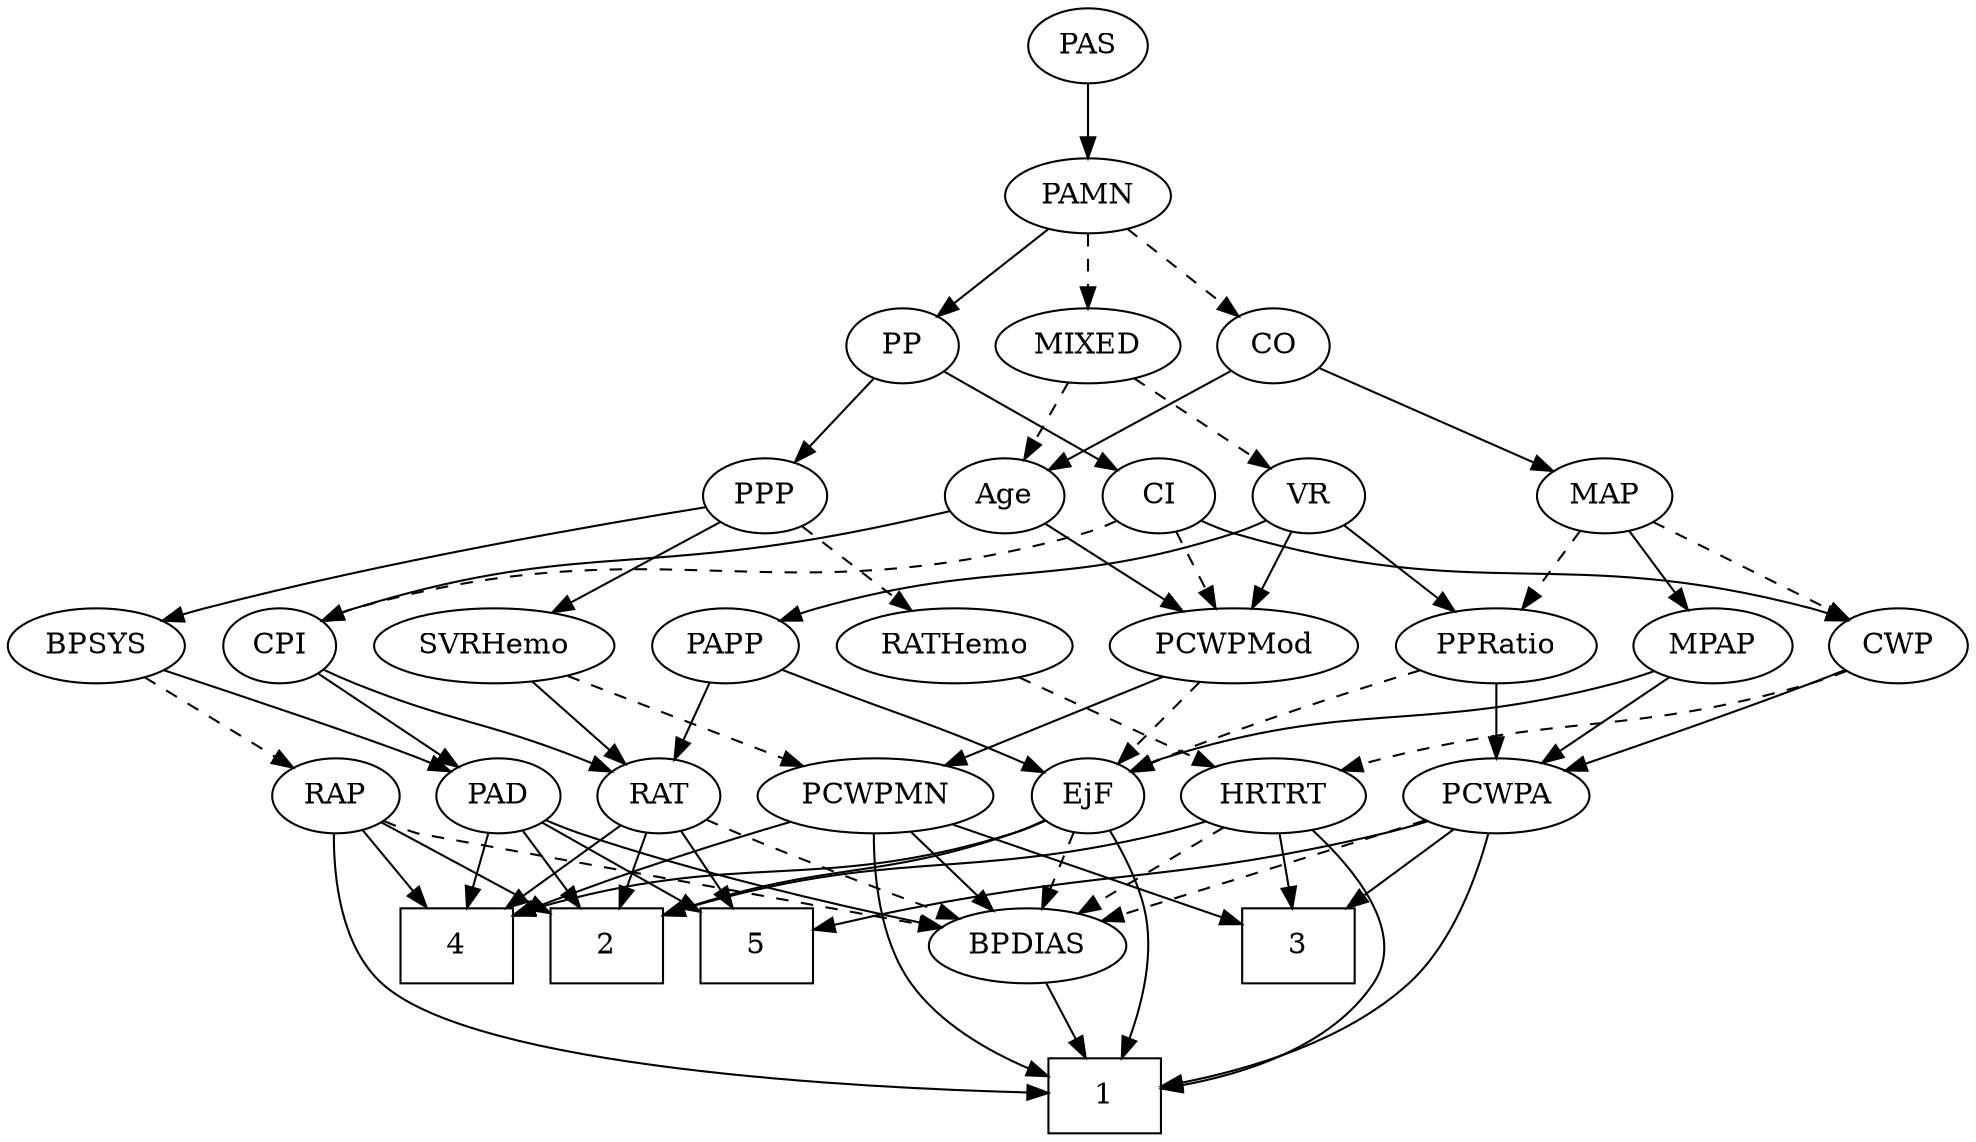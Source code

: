 strict digraph {
	graph [bb="0,0,850.79,540"];
	node [label="\N"];
	1	[height=0.5,
		pos="377.1,18",
		shape=box,
		width=0.75];
	2	[height=0.5,
		pos="625.1,90",
		shape=box,
		width=0.75];
	3	[height=0.5,
		pos="265.1,90",
		shape=box,
		width=0.75];
	4	[height=0.5,
		pos="697.1,90",
		shape=box,
		width=0.75];
	5	[height=0.5,
		pos="451.1,90",
		shape=box,
		width=0.75];
	RAP	[height=0.5,
		pos="751.1,162",
		width=0.77632];
	RAP -> 1	[pos="e,404.17,19.16 752.95,143.86 754.09,123.65 752.53,90.453 733.1,72 687.79,28.977 496.02,20.829 414.26,19.323",
		style=solid];
	RAP -> 2	[pos="e,652.22,106.07 730.57,149.6 711.82,139.18 683.66,123.54 661.16,111.03",
		style=solid];
	RAP -> 4	[pos="e,710.57,108.46 739.11,145.46 732.58,136.99 724.32,126.29 716.86,116.61",
		style=solid];
	BPDIAS	[height=0.5,
		pos="538.1,90",
		width=1.1735];
	RAP -> BPDIAS	[pos="e,570.13,101.9 729.41,150.38 724.44,148.13 719.13,145.87 714.1,144 659.9,123.87 644.31,125.14 589.1,108 586.02,107.05 582.85,106.04 \
579.66,105.01",
		style=dashed];
	PAS	[height=0.5,
		pos="328.1,522",
		width=0.75];
	PAMN	[height=0.5,
		pos="328.1,450",
		width=1.011];
	PAS -> PAMN	[pos="e,328.1,468.1 328.1,503.7 328.1,495.98 328.1,486.71 328.1,478.11",
		style=solid];
	PAD	[height=0.5,
		pos="676.1,162",
		width=0.79437];
	PAD -> 2	[pos="e,637.82,108.46 664.78,145.46 658.6,136.99 650.81,126.29 643.76,116.61",
		style=solid];
	PAD -> 4	[pos="e,691.91,108.28 681.18,144.05 683.52,136.26 686.35,126.82 688.97,118.08",
		style=solid];
	PAD -> 5	[pos="e,478.37,104.59 653.87,150.22 648.76,147.98 643.3,145.77 638.1,144 575.7,122.81 554.13,130.1 488,107.92",
		style=solid];
	PAD -> BPDIAS	[pos="e,564.22,104.25 654.53,150.06 632.79,139.04 598.88,121.83 573.25,108.83",
		style=solid];
	CO	[height=0.5,
		pos="243.1,378",
		width=0.75];
	PAMN -> CO	[pos="e,259.37,392.4 310.07,434.15 297.64,423.92 280.97,410.19 267.38,399",
		style=dashed];
	MIXED	[height=0.5,
		pos="328.1,378",
		width=1.1193];
	PAMN -> MIXED	[pos="e,328.1,396.1 328.1,431.7 328.1,423.98 328.1,414.71 328.1,406.11",
		style=dashed];
	PP	[height=0.5,
		pos="413.1,378",
		width=0.75];
	PAMN -> PP	[pos="e,396.82,392.4 346.12,434.15 358.55,423.92 375.22,410.19 388.82,399",
		style=solid];
	CWP	[height=0.5,
		pos="216.1,234",
		width=0.84854];
	PCWPA	[height=0.5,
		pos="216.1,162",
		width=1.1555];
	CWP -> PCWPA	[pos="e,216.1,180.1 216.1,215.7 216.1,207.98 216.1,198.71 216.1,190.11",
		style=solid];
	HRTRT	[height=0.5,
		pos="320.1,162",
		width=1.1013];
	CWP -> HRTRT	[pos="e,298.83,177.31 235.66,219.83 250.99,209.51 272.59,194.98 290.1,183.19",
		style=dashed];
	PCWPMod	[height=0.5,
		pos="317.1,234",
		width=1.4443];
	PCWPMN	[height=0.5,
		pos="506.1,162",
		width=1.3902];
	PCWPMod -> PCWPMN	[pos="e,472.44,175.46 351.32,220.32 382.6,208.74 428.98,191.56 462.82,179.03",
		style=solid];
	EjF	[height=0.5,
		pos="409.1,162",
		width=0.75];
	PCWPMod -> EjF	[pos="e,392,176.01 337.97,217.12 351.62,206.73 369.53,193.11 383.96,182.12",
		style=dashed];
	PCWPA -> 1	[pos="e,349.94,20.58 213.76,143.88 212.07,124.29 212.48,92.3 229.1,72 256.2,38.89 305.62,26.456 339.85,21.792",
		style=solid];
	PCWPA -> 3	[pos="e,252.88,108.45 227.71,144.41 233.46,136.2 240.53,126.1 246.97,116.9",
		style=solid];
	PCWPA -> 5	[pos="e,423.92,98.878 248.94,150.77 256.23,148.52 263.92,146.17 271.1,144 320.56,129.08 377.82,112.3 414.23,101.7",
		style=solid];
	PCWPA -> BPDIAS	[pos="e,507.04,102.21 247.89,150.38 255.44,148.08 263.51,145.8 271.1,144 365.8,121.58 392.64,131.46 487.1,108 490.46,107.16 493.92,106.21 \
497.38,105.2",
		style=dashed];
	PCWPMN -> 1	[pos="e,380.95,36.166 473.54,148.27 454.41,139.41 430.95,125.95 415.1,108 399.43,90.256 389.49,65.082 383.73,46.033",
		style=solid];
	PCWPMN -> 3	[pos="e,292.39,98.928 468.44,150.06 423.03,136.87 347.18,114.84 302.07,101.74",
		style=solid];
	PCWPMN -> 4	[pos="e,669.72,104.31 542.85,149.71 572.48,140.33 615.34,126.12 660.38,108.09",
		style=solid];
	PCWPMN -> BPDIAS	[pos="e,530.42,107.79 513.84,144.05 517.54,135.97 522.04,126.12 526.16,117.11",
		style=solid];
	MAP	[height=0.5,
		pos="182.1,306",
		width=0.84854];
	CO -> MAP	[pos="e,195.44,322.31 230.16,362.15 222.02,352.82 211.35,340.57 202.14,330",
		style=solid];
	Age	[height=0.5,
		pos="422.1,306",
		width=0.75];
	CO -> Age	[pos="e,400.96,317.48 264.24,366.52 269.07,364.26 274.22,361.96 279.1,360 325.64,341.26 339.55,342.74 386.1,324 387.92,323.26 389.79,322.48 \
391.67,321.67",
		style=solid];
	CI	[height=0.5,
		pos="350.1,306",
		width=0.75];
	CI -> CWP	[pos="e,238.33,246.61 329.45,294.22 307.58,282.79 272.78,264.61 247.5,251.41",
		style=solid];
	CI -> PCWPMod	[pos="e,325.09,251.96 342.28,288.41 338.43,280.25 333.7,270.22 329.38,261.07",
		style=dashed];
	CPI	[height=0.5,
		pos="730.1,234",
		width=0.75];
	CI -> CPI	[pos="e,709.6,246.08 370.59,293.92 375.55,291.64 380.91,289.48 386.1,288 518.6,250.08 561.6,289.92 694.1,252 696.04,251.44 698.01,250.79 \
699.97,250.08",
		style=dashed];
	SVRHemo	[height=0.5,
		pos="635.1,234",
		width=1.3902];
	SVRHemo -> PCWPMN	[pos="e,532.48,177.32 608.68,218.67 589.29,208.14 562.74,193.74 541.51,182.22",
		style=dashed];
	RAT	[height=0.5,
		pos="602.1,162",
		width=0.75827];
	SVRHemo -> RAT	[pos="e,609.78,179.31 627.11,216.05 623.2,207.77 618.42,197.62 614.08,188.42",
		style=solid];
	VR	[height=0.5,
		pos="278.1,306",
		width=0.75];
	MIXED -> VR	[pos="e,289.18,322.51 316.25,360.41 309.9,351.53 301.98,340.44 295,330.67",
		style=dashed];
	MIXED -> Age	[pos="e,404.72,319.94 348.03,362.15 362.22,351.59 381.4,337.31 396.68,325.92",
		style=dashed];
	BPSYS	[height=0.5,
		pos="813.1,234",
		width=1.0471];
	BPSYS -> RAP	[pos="e,764.68,178.34 799.03,217.12 790.91,207.95 780.55,196.26 771.55,186.09",
		style=dashed];
	BPSYS -> PAD	[pos="e,697.57,173.97 788.29,220.32 765.31,208.59 731.09,191.1 706.48,178.53",
		style=solid];
	BPDIAS -> 1	[pos="e,404.15,30.764 509.68,76.647 482.92,65.01 442.69,47.52 413.57,34.858",
		style=solid];
	HRTRT -> 1	[pos="e,370.17,36.268 326.86,144.15 336.62,119.84 354.75,74.66 366.36,45.753",
		style=solid];
	HRTRT -> 2	[pos="e,597.89,104.8 350.71,150.35 357.99,148.05 365.77,145.78 373.1,144 464.63,121.82 494.3,136.07 588.29,107.77",
		style=solid];
	HRTRT -> 3	[pos="e,278.55,108.12 307.34,144.76 300.66,136.27 292.34,125.68 284.85,116.15",
		style=solid];
	HRTRT -> BPDIAS	[pos="e,506.02,101.78 351.48,150.91 358.58,148.63 366.1,146.23 373.1,144 423.73,127.89 436.56,124.4 487.1,108 490.16,107.01 493.32,105.97 \
496.5,104.92",
		style=dashed];
	RATHemo	[height=0.5,
		pos="436.1,234",
		width=1.3721];
	RATHemo -> HRTRT	[pos="e,343.2,176.94 411.78,218.33 394.34,207.8 370.69,193.53 351.78,182.12",
		style=dashed];
	MAP -> CWP	[pos="e,208.1,251.47 190.15,288.41 194.18,280.13 199.13,269.92 203.63,260.66",
		style=dashed];
	MPAP	[height=0.5,
		pos="35.097,234",
		width=0.97491];
	MAP -> MPAP	[pos="e,59.867,246.8 159.13,294.06 135,282.57 96.798,264.38 69.161,251.22",
		style=solid];
	PPRatio	[height=0.5,
		pos="128.1,234",
		width=1.1013];
	MAP -> PPRatio	[pos="e,140.68,251.31 169.84,289.12 163.04,280.29 154.43,269.13 146.79,259.24",
		style=dashed];
	MPAP -> PCWPA	[pos="e,186.1,174.6 62.194,222.52 92.573,210.77 142.11,191.62 176.75,178.22",
		style=solid];
	MPAP -> EjF	[pos="e,387.9,173.3 61.281,221.68 67.063,219.52 73.219,217.48 79.097,216 205.06,184.36 243.67,213.73 369.1,180 372.13,179.18 375.24,178.18 \
378.31,177.08",
		style=solid];
	CPI -> PAD	[pos="e,688.05,178.49 718.11,217.46 711.12,208.4 702.16,196.79 694.31,186.61",
		style=solid];
	CPI -> RAT	[pos="e,622.71,174.27 709.81,221.91 688.78,210.41 655.68,192.3 631.72,179.2",
		style=solid];
	PP -> CI	[pos="e,363.44,321.82 399.74,362.15 391.22,352.69 380.01,340.24 370.4,329.56",
		style=solid];
	PPP	[height=0.5,
		pos="581.1,306",
		width=0.75];
	PP -> PPP	[pos="e,558.7,316.33 435.41,367.7 464.65,355.52 516.13,334.07 549.41,320.2",
		style=solid];
	PPP -> SVRHemo	[pos="e,622.39,251.47 593.08,289.46 599.88,280.65 608.54,269.43 616.23,259.46",
		style=solid];
	PPP -> BPSYS	[pos="e,784.37,245.74 605.8,298.5 641.42,288.99 709.2,270.42 766.1,252 768.98,251.07 771.94,250.07 774.92,249.05",
		style=solid];
	PPP -> RATHemo	[pos="e,464.57,248.75 559.7,294.67 537.15,283.78 501.18,266.42 473.84,253.22",
		style=dashed];
	PAPP	[height=0.5,
		pos="535.1,234",
		width=0.88464];
	PAPP -> RAT	[pos="e,588.05,177.68 549.63,217.81 558.8,208.23 570.79,195.7 581,185.04",
		style=solid];
	PAPP -> EjF	[pos="e,429.13,174.13 513.15,220.81 492.33,209.24 460.91,191.78 438.04,179.08",
		style=solid];
	VR -> PCWPMod	[pos="e,307.56,252.12 287.14,288.76 291.73,280.53 297.42,270.32 302.6,261.02",
		style=solid];
	VR -> PAPP	[pos="e,511.1,245.87 298.68,294.23 303.64,291.93 308.98,289.69 314.1,288 391.56,262.39 416.04,275.74 494.1,252 496.55,251.25 499.05,250.42 \
501.56,249.52",
		style=solid];
	VR -> PPRatio	[pos="e,154.87,247.49 256.61,294.97 232.52,283.73 193.06,265.31 164.21,251.85",
		style=solid];
	RAT -> 2	[pos="e,619.42,108.28 607.66,144.05 610.25,136.18 613.39,126.62 616.29,117.79",
		style=solid];
	RAT -> 4	[pos="e,673.91,108.08 619.97,147.83 632.85,138.34 650.56,125.29 665.77,114.08",
		style=solid];
	RAT -> 5	[pos="e,478.21,103.84 580.08,150.88 554.95,139.33 514.66,120.79 487.55,108.19",
		style=solid];
	RAT -> BPDIAS	[pos="e,552.99,107.29 588.52,146.15 580.22,137.07 569.4,125.24 559.92,114.87",
		style=dashed];
	PPRatio -> PCWPA	[pos="e,197.04,178.16 147.19,217.81 159.42,208.09 175.46,195.32 189,184.56",
		style=solid];
	PPRatio -> EjF	[pos="e,387.41,173.23 157.57,221.75 163.64,219.66 170.03,217.63 176.1,216 260.37,193.37 285.56,205.21 369.1,180 372.04,179.11 375.05,178.08 \
378.04,176.97",
		style=dashed];
	Age -> PCWPMod	[pos="e,340.1,250.34 403.32,292.49 388.12,282.35 366.36,267.84 348.51,255.94",
		style=solid];
	Age -> CPI	[pos="e,709.52,245.79 448.52,302.07 497.78,296.12 606.55,280.7 694.1,252 696.02,251.37 697.97,250.66 699.92,249.9",
		style=solid];
	EjF -> 1	[pos="e,375.99,36.061 398.73,145 392.72,134.84 385.65,121.16 382.1,108 376.63,87.737 375.55,63.965 375.75,46.089",
		style=solid];
	EjF -> 2	[pos="e,597.81,104.55 430.54,150.63 435.88,148.27 441.64,145.9 447.1,144 505.71,123.63 525.92,129.37 588.29,107.92",
		style=solid];
	EjF -> 4	[pos="e,669.89,104.79 430.04,150.49 435.49,148.08 441.42,145.72 447.1,144 536.35,117.01 567.03,135.54 660.08,107.82",
		style=solid];
	EjF -> BPDIAS	[pos="e,512.88,104.68 429.54,149.91 449.48,139.09 480.19,122.42 503.87,109.57",
		style=dashed];
}
